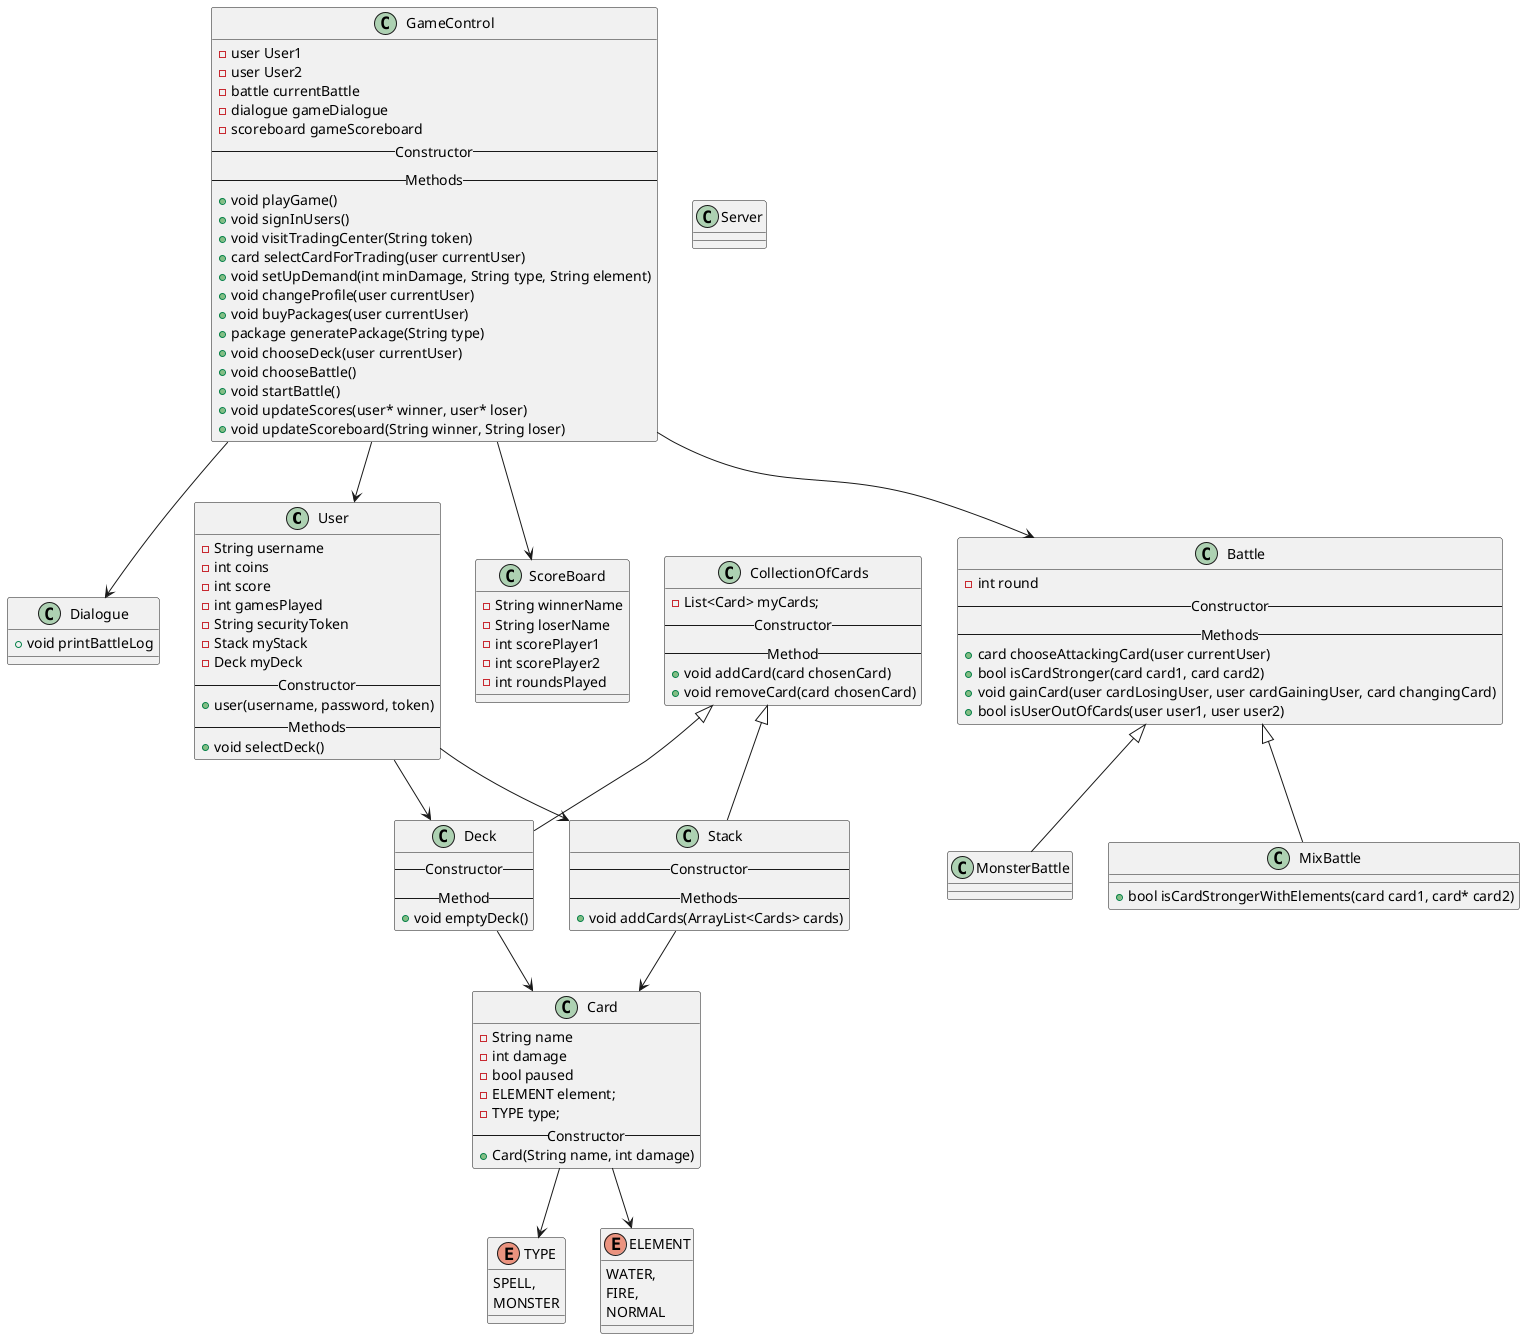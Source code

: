 @startuml
class User{
    -String username
    -int coins
    -int score
    -int gamesPlayed
    -String securityToken
    -Stack myStack
    -Deck myDeck
    --Constructor--
    +user(username, password, token)
    --Methods--
    +void selectDeck()
}

class Server{
}

enum TYPE{
    SPELL,
    MONSTER
}

enum ELEMENT{
    WATER,
    FIRE,
    NORMAL
}

class Card{
    -String name
    -int damage
    -bool paused
    -ELEMENT element;
    -TYPE type;
    --Constructor--
  +Card(String name, int damage)
}
class CollectionOfCards{
    -List<Card> myCards;
    --Constructor--
    --Method--
    +void addCard(card chosenCard)
    +void removeCard(card chosenCard)
}
class Deck extends CollectionOfCards{
    --Constructor--
    --Method--
    +void emptyDeck()
}
class Stack extends CollectionOfCards{
    --Constructor--
    --Methods--
    +void addCards(ArrayList<Cards> cards)
}
class ScoreBoard{
    -String winnerName
    -String loserName
    -int scorePlayer1
    -int scorePlayer2
    -int roundsPlayed
}

class Battle{
    -int round
    --Constructor--
    --Methods--
    +card chooseAttackingCard(user currentUser)
    +bool isCardStronger(card card1, card card2)
    +void gainCard(user cardLosingUser, user cardGainingUser, card changingCard)
    +bool isUserOutOfCards(user user1, user user2)
}

class MonsterBattle extends Battle{

}

class MixBattle extends Battle{
    +bool isCardStrongerWithElements(card card1, card* card2)
}

class Dialogue{
    +void printBattleLog
}
class GameControl{
 -user User1
 -user User2
 -battle currentBattle
 -dialogue gameDialogue
 -scoreboard gameScoreboard
 --Constructor--
 --Methods--
 +void playGame()
 +void signInUsers()
 +void visitTradingCenter(String token)
  +card selectCardForTrading(user currentUser)
  +void setUpDemand(int minDamage, String type, String element)
 +void changeProfile(user currentUser)
 +void buyPackages(user currentUser)
  +package generatePackage(String type)
 +void chooseDeck(user currentUser)
 +void chooseBattle()
 +void startBattle()
  +void updateScores(user* winner, user* loser)
  +void updateScoreboard(String winner, String loser)
}


GameControl --> User
GameControl --> ScoreBoard
GameControl --> Battle
GameControl --> Dialogue

User --> Deck
User --> Stack

Deck --> Card

Stack --> Card

Card --> TYPE
Card --> ELEMENT

@enduml